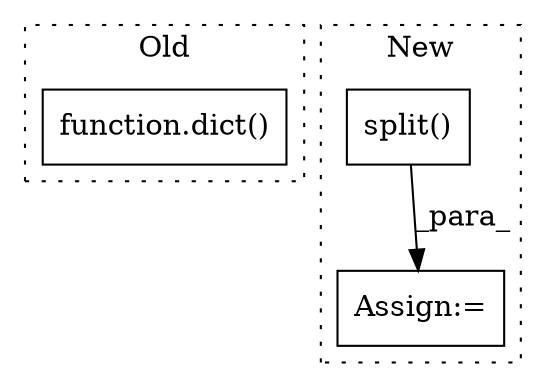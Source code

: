 digraph G {
subgraph cluster0 {
1 [label="function.dict()" a="75" s="1432" l="18" shape="box"];
label = "Old";
style="dotted";
}
subgraph cluster1 {
2 [label="split()" a="75" s="1426,1441" l="12,1" shape="box"];
3 [label="Assign:=" a="68" s="1507" l="3" shape="box"];
label = "New";
style="dotted";
}
2 -> 3 [label="_para_"];
}